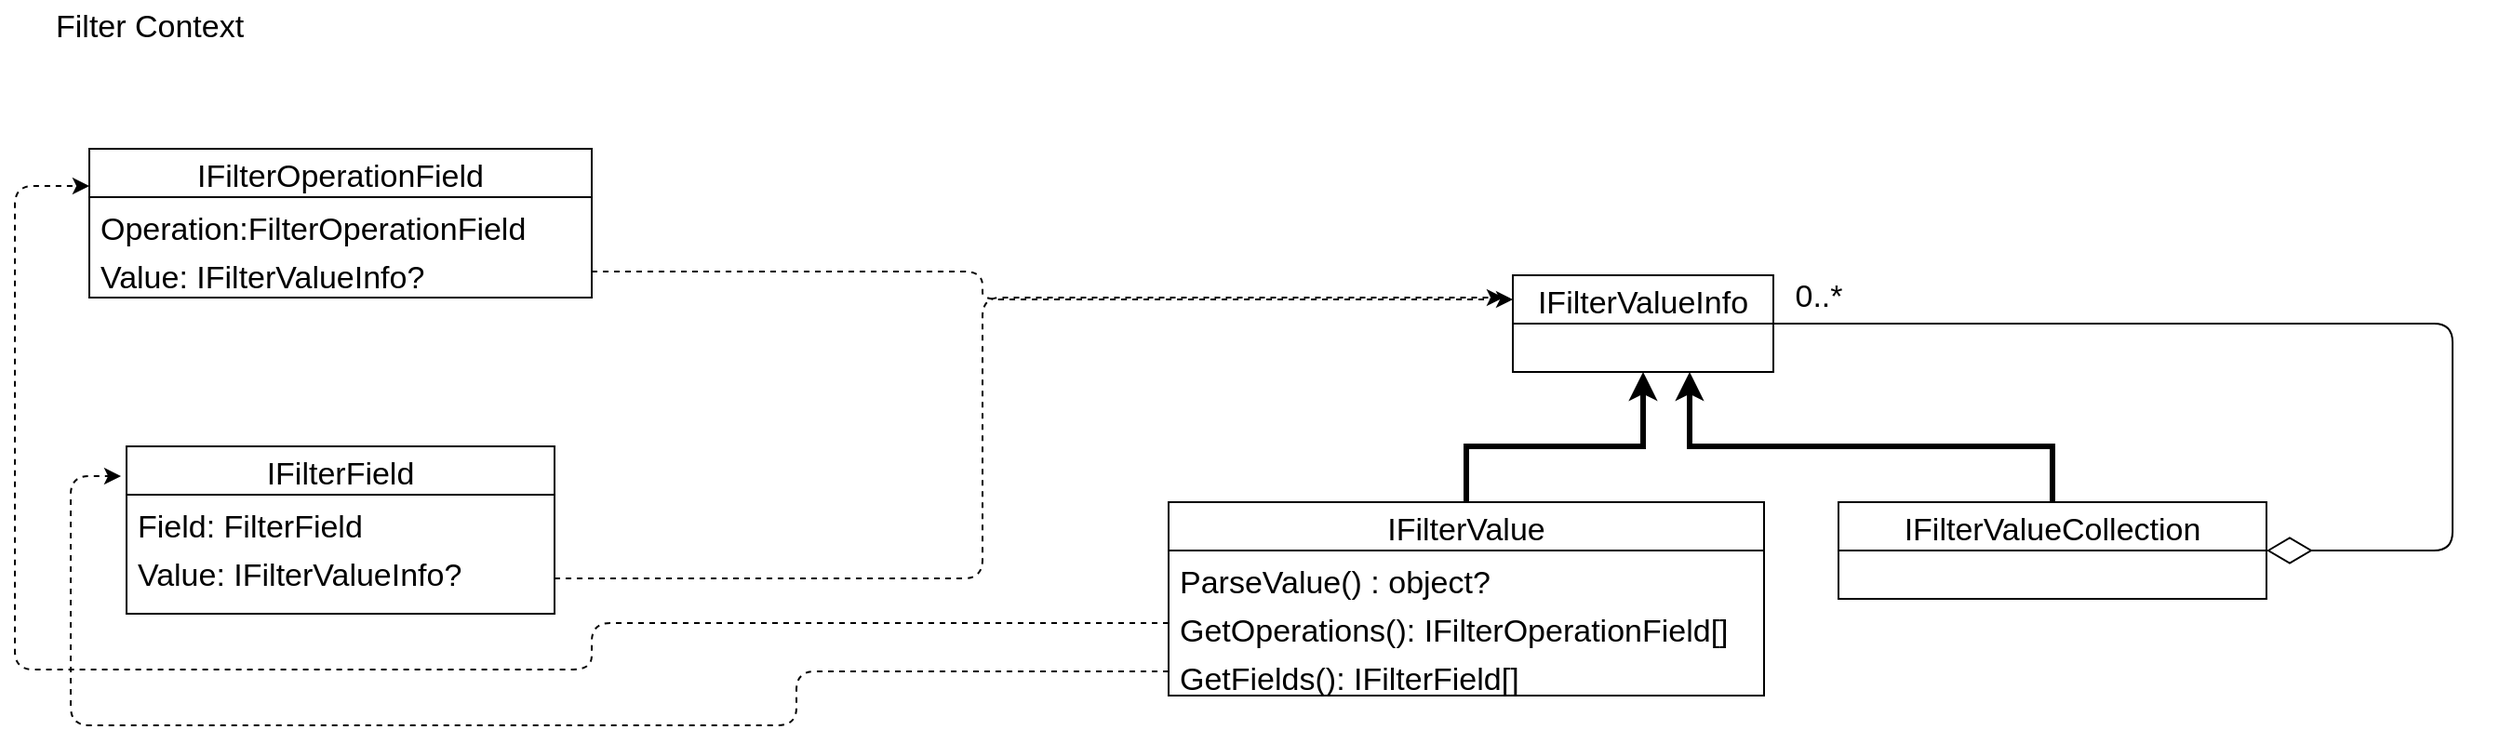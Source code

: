 <mxfile>
    <diagram id="Sr89QmnRuElkf7226DeY" name="Page-1">
        <mxGraphModel dx="1092" dy="799" grid="1" gridSize="10" guides="1" tooltips="1" connect="1" arrows="1" fold="1" page="1" pageScale="1" pageWidth="850" pageHeight="1100" math="0" shadow="0">
            <root>
                <mxCell id="0"/>
                <mxCell id="1" parent="0"/>
                <mxCell id="2" value="Filter Context" style="text;html=1;strokeColor=none;fillColor=none;align=left;verticalAlign=middle;whiteSpace=wrap;rounded=0;fontSize=17;" parent="1" vertex="1">
                    <mxGeometry x="40" y="50" width="240" height="30" as="geometry"/>
                </mxCell>
                <mxCell id="5" value="IFilterValueInfo" style="swimlane;fontStyle=0;childLayout=stackLayout;horizontal=1;startSize=26;fillColor=none;horizontalStack=0;resizeParent=1;resizeParentMax=0;resizeLast=0;collapsible=1;marginBottom=0;fontSize=17;" parent="1" vertex="1">
                    <mxGeometry x="825" y="198" width="140" height="52" as="geometry"/>
                </mxCell>
                <mxCell id="26" style="edgeStyle=none;html=1;exitX=0.5;exitY=0;exitDx=0;exitDy=0;fontSize=17;strokeWidth=3;rounded=0;" parent="1" source="9" edge="1">
                    <mxGeometry relative="1" as="geometry">
                        <mxPoint x="920" y="250" as="targetPoint"/>
                        <Array as="points">
                            <mxPoint x="1115" y="290"/>
                            <mxPoint x="920" y="290"/>
                        </Array>
                    </mxGeometry>
                </mxCell>
                <mxCell id="30" style="edgeStyle=none;html=1;entryX=1;entryY=0.5;entryDx=0;entryDy=0;fontSize=17;exitX=1;exitY=0.5;exitDx=0;exitDy=0;endArrow=none;endFill=0;startArrow=diamondThin;startFill=0;sourcePerimeterSpacing=0;startSize=22;" parent="1" source="9" target="5" edge="1">
                    <mxGeometry relative="1" as="geometry">
                        <mxPoint x="1140" y="310" as="sourcePoint"/>
                        <Array as="points">
                            <mxPoint x="1330" y="346"/>
                            <mxPoint x="1330" y="224"/>
                            <mxPoint x="1140" y="224"/>
                            <mxPoint x="1090" y="224"/>
                        </Array>
                    </mxGeometry>
                </mxCell>
                <mxCell id="32" value="0..*" style="edgeLabel;html=1;align=center;verticalAlign=middle;resizable=0;points=[];fontSize=17;" parent="30" vertex="1" connectable="0">
                    <mxGeometry x="0.918" y="1" relative="1" as="geometry">
                        <mxPoint y="-15" as="offset"/>
                    </mxGeometry>
                </mxCell>
                <mxCell id="9" value="IFilterValueCollection" style="swimlane;fontStyle=0;childLayout=stackLayout;horizontal=1;startSize=26;fillColor=none;horizontalStack=0;resizeParent=1;resizeParentMax=0;resizeLast=0;collapsible=1;marginBottom=0;fontSize=17;" parent="1" vertex="1">
                    <mxGeometry x="1000" y="320" width="230" height="52" as="geometry"/>
                </mxCell>
                <mxCell id="25" style="edgeStyle=none;html=1;exitX=0.5;exitY=0;exitDx=0;exitDy=0;entryX=0.5;entryY=1;entryDx=0;entryDy=0;fontSize=17;strokeWidth=3;rounded=0;" parent="1" source="10" target="5" edge="1">
                    <mxGeometry relative="1" as="geometry">
                        <Array as="points">
                            <mxPoint x="800" y="290"/>
                            <mxPoint x="895" y="290"/>
                        </Array>
                    </mxGeometry>
                </mxCell>
                <mxCell id="10" value="IFilterValue" style="swimlane;fontStyle=0;childLayout=stackLayout;horizontal=1;startSize=26;fillColor=none;horizontalStack=0;resizeParent=1;resizeParentMax=0;resizeLast=0;collapsible=1;marginBottom=0;fontSize=17;" parent="1" vertex="1">
                    <mxGeometry x="640" y="320" width="320" height="104" as="geometry"/>
                </mxCell>
                <mxCell id="17" value="ParseValue() : object?" style="text;strokeColor=none;fillColor=none;align=left;verticalAlign=top;spacingLeft=4;spacingRight=4;overflow=hidden;rotatable=0;points=[[0,0.5],[1,0.5]];portConstraint=eastwest;fontSize=17;" parent="10" vertex="1">
                    <mxGeometry y="26" width="320" height="26" as="geometry"/>
                </mxCell>
                <mxCell id="18" value="GetOperations(): IFilterOperationField[]" style="text;strokeColor=none;fillColor=none;align=left;verticalAlign=top;spacingLeft=4;spacingRight=4;overflow=hidden;rotatable=0;points=[[0,0.5],[1,0.5]];portConstraint=eastwest;fontSize=17;" parent="10" vertex="1">
                    <mxGeometry y="52" width="320" height="26" as="geometry"/>
                </mxCell>
                <mxCell id="19" value="GetFields(): IFilterField[]" style="text;strokeColor=none;fillColor=none;align=left;verticalAlign=top;spacingLeft=4;spacingRight=4;overflow=hidden;rotatable=0;points=[[0,0.5],[1,0.5]];portConstraint=eastwest;fontSize=17;" parent="10" vertex="1">
                    <mxGeometry y="78" width="320" height="26" as="geometry"/>
                </mxCell>
                <mxCell id="12" value="IFilterOperationField" style="swimlane;fontStyle=0;childLayout=stackLayout;horizontal=1;startSize=26;fillColor=none;horizontalStack=0;resizeParent=1;resizeParentMax=0;resizeLast=0;collapsible=1;marginBottom=0;fontSize=17;" parent="1" vertex="1">
                    <mxGeometry x="60" y="130" width="270" height="80" as="geometry"/>
                </mxCell>
                <mxCell id="20" value="Operation:FilterOperationField" style="text;strokeColor=none;fillColor=none;align=left;verticalAlign=top;spacingLeft=4;spacingRight=4;overflow=hidden;rotatable=0;points=[[0,0.5],[1,0.5]];portConstraint=eastwest;fontSize=17;" parent="12" vertex="1">
                    <mxGeometry y="26" width="270" height="26" as="geometry"/>
                </mxCell>
                <mxCell id="22" value="Value: IFilterValueInfo?" style="text;strokeColor=none;fillColor=none;align=left;verticalAlign=top;spacingLeft=4;spacingRight=4;overflow=hidden;rotatable=0;points=[[0,0.5],[1,0.5]];portConstraint=eastwest;fontSize=17;" parent="12" vertex="1">
                    <mxGeometry y="52" width="270" height="28" as="geometry"/>
                </mxCell>
                <mxCell id="13" value="IFilterField" style="swimlane;fontStyle=0;childLayout=stackLayout;horizontal=1;startSize=26;fillColor=none;horizontalStack=0;resizeParent=1;resizeParentMax=0;resizeLast=0;collapsible=1;marginBottom=0;fontSize=17;" parent="1" vertex="1">
                    <mxGeometry x="80" y="290" width="230" height="90" as="geometry"/>
                </mxCell>
                <mxCell id="21" value="Field: FilterField" style="text;strokeColor=none;fillColor=none;align=left;verticalAlign=top;spacingLeft=4;spacingRight=4;overflow=hidden;rotatable=0;points=[[0,0.5],[1,0.5]];portConstraint=eastwest;fontSize=17;" parent="13" vertex="1">
                    <mxGeometry y="26" width="230" height="26" as="geometry"/>
                </mxCell>
                <mxCell id="23" value="Value: IFilterValueInfo?" style="text;strokeColor=none;fillColor=none;align=left;verticalAlign=top;spacingLeft=4;spacingRight=4;overflow=hidden;rotatable=0;points=[[0,0.5],[1,0.5]];portConstraint=eastwest;fontSize=17;" parent="13" vertex="1">
                    <mxGeometry y="52" width="230" height="38" as="geometry"/>
                </mxCell>
                <mxCell id="24" style="edgeStyle=none;html=1;entryX=0;entryY=0.25;entryDx=0;entryDy=0;fontSize=17;exitX=1;exitY=0.5;exitDx=0;exitDy=0;dashed=1;" parent="1" source="22" target="5" edge="1">
                    <mxGeometry relative="1" as="geometry">
                        <mxPoint x="460" y="237" as="sourcePoint"/>
                        <Array as="points">
                            <mxPoint x="540" y="196"/>
                            <mxPoint x="540" y="211"/>
                        </Array>
                    </mxGeometry>
                </mxCell>
                <mxCell id="27" style="edgeStyle=none;html=1;exitX=1;exitY=0.5;exitDx=0;exitDy=0;fontSize=17;dashed=1;" parent="1" source="23" edge="1">
                    <mxGeometry relative="1" as="geometry">
                        <mxPoint x="820" y="210" as="targetPoint"/>
                        <Array as="points">
                            <mxPoint x="540" y="361"/>
                            <mxPoint x="540" y="210"/>
                        </Array>
                    </mxGeometry>
                </mxCell>
                <mxCell id="28" style="edgeStyle=none;html=1;exitX=0;exitY=0.5;exitDx=0;exitDy=0;fontSize=17;dashed=1;entryX=0;entryY=0.25;entryDx=0;entryDy=0;" parent="1" source="18" target="12" edge="1">
                    <mxGeometry relative="1" as="geometry">
                        <mxPoint x="40" y="100" as="targetPoint"/>
                        <mxPoint x="320" y="371" as="sourcePoint"/>
                        <Array as="points">
                            <mxPoint x="330" y="385"/>
                            <mxPoint x="330" y="410"/>
                            <mxPoint x="20" y="410"/>
                            <mxPoint x="20" y="150"/>
                        </Array>
                    </mxGeometry>
                </mxCell>
                <mxCell id="29" style="edgeStyle=none;html=1;exitX=0;exitY=0.5;exitDx=0;exitDy=0;entryX=-0.013;entryY=0.178;entryDx=0;entryDy=0;entryPerimeter=0;dashed=1;fontSize=17;" parent="1" source="19" target="13" edge="1">
                    <mxGeometry relative="1" as="geometry">
                        <Array as="points">
                            <mxPoint x="440" y="411"/>
                            <mxPoint x="440" y="440"/>
                            <mxPoint x="50" y="440"/>
                            <mxPoint x="50" y="306"/>
                        </Array>
                    </mxGeometry>
                </mxCell>
            </root>
        </mxGraphModel>
    </diagram>
</mxfile>
